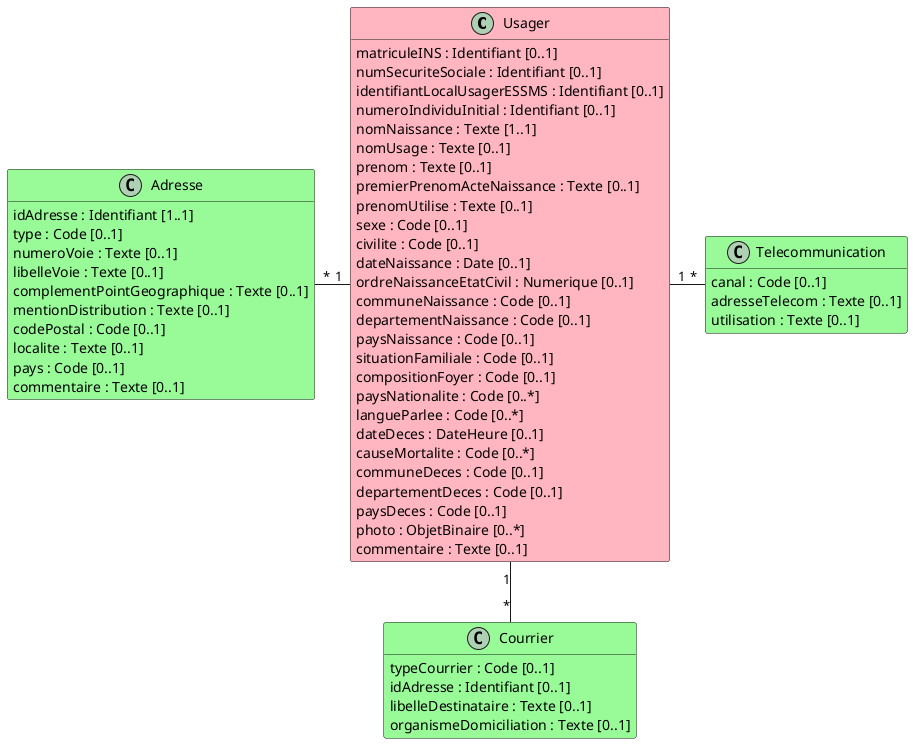@startuml

hide empty methods

class Usager #LightPink {
    matriculeINS : Identifiant [0..1]
    numSecuriteSociale : Identifiant [0..1]
    identifiantLocalUsagerESSMS : Identifiant [0..1]
    numeroIndividuInitial : Identifiant [0..1]
    nomNaissance : Texte [1..1]
    nomUsage : Texte [0..1]
    prenom : Texte [0..1]
    premierPrenomActeNaissance : Texte [0..1]
    prenomUtilise : Texte [0..1]
    sexe : Code [0..1]
    civilite : Code [0..1]
    dateNaissance : Date [0..1]
    ordreNaissanceEtatCivil : Numerique [0..1]
    communeNaissance : Code [0..1]
    departementNaissance : Code [0..1]
    paysNaissance : Code [0..1]
    situationFamiliale : Code [0..1]
    compositionFoyer : Code [0..1]
    paysNationalite : Code [0..*]
    langueParlee : Code [0..*]
    dateDeces : DateHeure [0..1]
    causeMortalite : Code [0..*]
    communeDeces : Code [0..1]
    departementDeces : Code [0..1]
    paysDeces : Code [0..1]
    photo : ObjetBinaire [0..*]
    commentaire : Texte [0..1]
}

class Adresse #PaleGreen {
    idAdresse : Identifiant [1..1]
    type : Code [0..1]
    numeroVoie : Texte [0..1]
    libelleVoie : Texte [0..1]
    complementPointGeographique : Texte [0..1]
    mentionDistribution : Texte [0..1]
    codePostal : Code [0..1]
    localite : Texte [0..1]
    pays : Code [0..1]
    commentaire : Texte [0..1]
}

class Telecommunication #PaleGreen {
    canal : Code [0..1]
    adresseTelecom : Texte [0..1]
    utilisation : Texte [0..1]
}

class Courrier #PaleGreen {
    typeCourrier : Code [0..1]
    idAdresse : Identifiant [0..1]
    libelleDestinataire : Texte [0..1]
    organismeDomiciliation : Texte [0..1]
}

Adresse "*" - "1" Usager
Usager "1" - "*" Telecommunication
Usager "1" -- "*" Courrier

@enduml